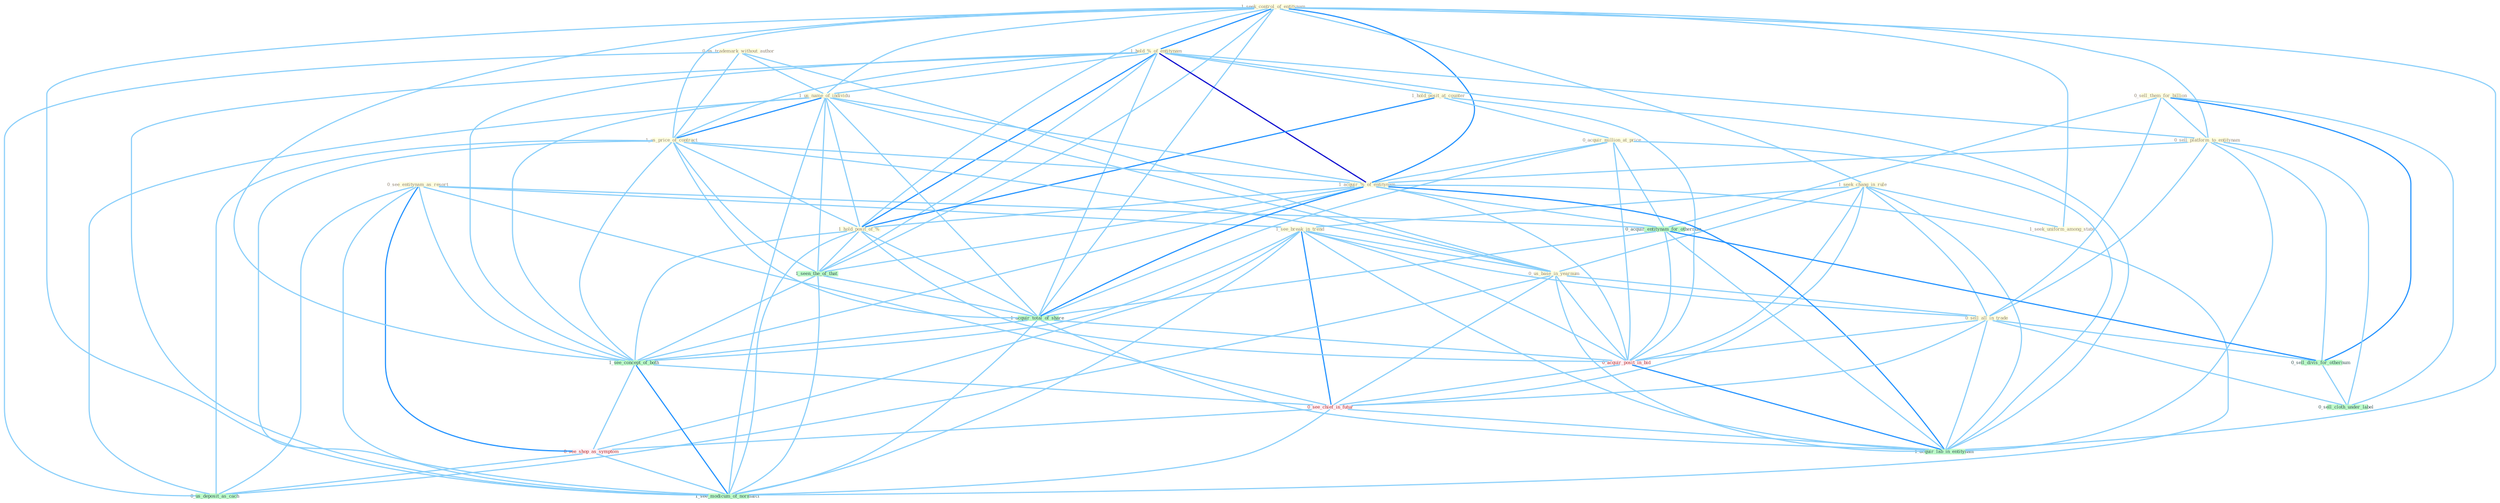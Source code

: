 Graph G{ 
    node
    [shape=polygon,style=filled,width=.5,height=.06,color="#BDFCC9",fixedsize=true,fontsize=4,
    fontcolor="#2f4f4f"];
    {node
    [color="#ffffe0", fontcolor="#8b7d6b"] "0_see_entitynam_as_resort " "1_seek_control_of_entitynam " "1_hold_%_of_entitynam " "0_us_trademark_without_author " "1_seek_chang_in_rule " "0_sell_them_for_billion " "1_see_break_in_trend " "1_hold_posit_at_counter " "0_sell_platform_to_entitynam " "1_us_name_of_individu " "0_acquir_million_at_price " "1_seek_uniform_among_state " "1_us_price_of_contract " "0_us_base_in_yearnum " "1_acquir_%_of_entitynam " "0_sell_all_in_trade " "1_hold_posit_of_% "}
{node [color="#fff0f5", fontcolor="#b22222"] "0_acquir_posit_in_bid " "0_see_chief_in_futur " "0_see_shop_as_symptom "}
edge [color="#B0E2FF"];

	"0_see_entitynam_as_resort " -- "1_see_break_in_trend " [w="1", color="#87cefa" ];
	"0_see_entitynam_as_resort " -- "0_acquir_entitynam_for_othernum " [w="1", color="#87cefa" ];
	"0_see_entitynam_as_resort " -- "1_see_concept_of_both " [w="1", color="#87cefa" ];
	"0_see_entitynam_as_resort " -- "0_see_chief_in_futur " [w="1", color="#87cefa" ];
	"0_see_entitynam_as_resort " -- "0_see_shop_as_symptom " [w="2", color="#1e90ff" , len=0.8];
	"0_see_entitynam_as_resort " -- "0_us_deposit_as_cach " [w="1", color="#87cefa" ];
	"0_see_entitynam_as_resort " -- "1_see_modicum_of_normalci " [w="1", color="#87cefa" ];
	"1_seek_control_of_entitynam " -- "1_hold_%_of_entitynam " [w="2", color="#1e90ff" , len=0.8];
	"1_seek_control_of_entitynam " -- "1_seek_chang_in_rule " [w="1", color="#87cefa" ];
	"1_seek_control_of_entitynam " -- "0_sell_platform_to_entitynam " [w="1", color="#87cefa" ];
	"1_seek_control_of_entitynam " -- "1_us_name_of_individu " [w="1", color="#87cefa" ];
	"1_seek_control_of_entitynam " -- "1_seek_uniform_among_state " [w="1", color="#87cefa" ];
	"1_seek_control_of_entitynam " -- "1_us_price_of_contract " [w="1", color="#87cefa" ];
	"1_seek_control_of_entitynam " -- "1_acquir_%_of_entitynam " [w="2", color="#1e90ff" , len=0.8];
	"1_seek_control_of_entitynam " -- "1_hold_posit_of_% " [w="1", color="#87cefa" ];
	"1_seek_control_of_entitynam " -- "1_seen_the_of_that " [w="1", color="#87cefa" ];
	"1_seek_control_of_entitynam " -- "1_acquir_total_of_share " [w="1", color="#87cefa" ];
	"1_seek_control_of_entitynam " -- "1_see_concept_of_both " [w="1", color="#87cefa" ];
	"1_seek_control_of_entitynam " -- "1_acquir_lab_in_entitynam " [w="1", color="#87cefa" ];
	"1_seek_control_of_entitynam " -- "1_see_modicum_of_normalci " [w="1", color="#87cefa" ];
	"1_hold_%_of_entitynam " -- "1_hold_posit_at_counter " [w="1", color="#87cefa" ];
	"1_hold_%_of_entitynam " -- "0_sell_platform_to_entitynam " [w="1", color="#87cefa" ];
	"1_hold_%_of_entitynam " -- "1_us_name_of_individu " [w="1", color="#87cefa" ];
	"1_hold_%_of_entitynam " -- "1_us_price_of_contract " [w="1", color="#87cefa" ];
	"1_hold_%_of_entitynam " -- "1_acquir_%_of_entitynam " [w="3", color="#0000cd" , len=0.6];
	"1_hold_%_of_entitynam " -- "1_hold_posit_of_% " [w="2", color="#1e90ff" , len=0.8];
	"1_hold_%_of_entitynam " -- "1_seen_the_of_that " [w="1", color="#87cefa" ];
	"1_hold_%_of_entitynam " -- "1_acquir_total_of_share " [w="1", color="#87cefa" ];
	"1_hold_%_of_entitynam " -- "1_see_concept_of_both " [w="1", color="#87cefa" ];
	"1_hold_%_of_entitynam " -- "1_acquir_lab_in_entitynam " [w="1", color="#87cefa" ];
	"1_hold_%_of_entitynam " -- "1_see_modicum_of_normalci " [w="1", color="#87cefa" ];
	"0_us_trademark_without_author " -- "1_us_name_of_individu " [w="1", color="#87cefa" ];
	"0_us_trademark_without_author " -- "1_us_price_of_contract " [w="1", color="#87cefa" ];
	"0_us_trademark_without_author " -- "0_us_base_in_yearnum " [w="1", color="#87cefa" ];
	"0_us_trademark_without_author " -- "0_us_deposit_as_cach " [w="1", color="#87cefa" ];
	"1_seek_chang_in_rule " -- "1_see_break_in_trend " [w="1", color="#87cefa" ];
	"1_seek_chang_in_rule " -- "1_seek_uniform_among_state " [w="1", color="#87cefa" ];
	"1_seek_chang_in_rule " -- "0_us_base_in_yearnum " [w="1", color="#87cefa" ];
	"1_seek_chang_in_rule " -- "0_sell_all_in_trade " [w="1", color="#87cefa" ];
	"1_seek_chang_in_rule " -- "0_acquir_posit_in_bid " [w="1", color="#87cefa" ];
	"1_seek_chang_in_rule " -- "0_see_chief_in_futur " [w="1", color="#87cefa" ];
	"1_seek_chang_in_rule " -- "1_acquir_lab_in_entitynam " [w="1", color="#87cefa" ];
	"0_sell_them_for_billion " -- "0_sell_platform_to_entitynam " [w="1", color="#87cefa" ];
	"0_sell_them_for_billion " -- "0_sell_all_in_trade " [w="1", color="#87cefa" ];
	"0_sell_them_for_billion " -- "0_acquir_entitynam_for_othernum " [w="1", color="#87cefa" ];
	"0_sell_them_for_billion " -- "0_sell_divis_for_othernum " [w="2", color="#1e90ff" , len=0.8];
	"0_sell_them_for_billion " -- "0_sell_cloth_under_label " [w="1", color="#87cefa" ];
	"1_see_break_in_trend " -- "0_us_base_in_yearnum " [w="1", color="#87cefa" ];
	"1_see_break_in_trend " -- "0_sell_all_in_trade " [w="1", color="#87cefa" ];
	"1_see_break_in_trend " -- "0_acquir_posit_in_bid " [w="1", color="#87cefa" ];
	"1_see_break_in_trend " -- "1_see_concept_of_both " [w="1", color="#87cefa" ];
	"1_see_break_in_trend " -- "0_see_chief_in_futur " [w="2", color="#1e90ff" , len=0.8];
	"1_see_break_in_trend " -- "0_see_shop_as_symptom " [w="1", color="#87cefa" ];
	"1_see_break_in_trend " -- "1_acquir_lab_in_entitynam " [w="1", color="#87cefa" ];
	"1_see_break_in_trend " -- "1_see_modicum_of_normalci " [w="1", color="#87cefa" ];
	"1_hold_posit_at_counter " -- "0_acquir_million_at_price " [w="1", color="#87cefa" ];
	"1_hold_posit_at_counter " -- "1_hold_posit_of_% " [w="2", color="#1e90ff" , len=0.8];
	"1_hold_posit_at_counter " -- "0_acquir_posit_in_bid " [w="1", color="#87cefa" ];
	"0_sell_platform_to_entitynam " -- "1_acquir_%_of_entitynam " [w="1", color="#87cefa" ];
	"0_sell_platform_to_entitynam " -- "0_sell_all_in_trade " [w="1", color="#87cefa" ];
	"0_sell_platform_to_entitynam " -- "0_sell_divis_for_othernum " [w="1", color="#87cefa" ];
	"0_sell_platform_to_entitynam " -- "0_sell_cloth_under_label " [w="1", color="#87cefa" ];
	"0_sell_platform_to_entitynam " -- "1_acquir_lab_in_entitynam " [w="1", color="#87cefa" ];
	"1_us_name_of_individu " -- "1_us_price_of_contract " [w="2", color="#1e90ff" , len=0.8];
	"1_us_name_of_individu " -- "0_us_base_in_yearnum " [w="1", color="#87cefa" ];
	"1_us_name_of_individu " -- "1_acquir_%_of_entitynam " [w="1", color="#87cefa" ];
	"1_us_name_of_individu " -- "1_hold_posit_of_% " [w="1", color="#87cefa" ];
	"1_us_name_of_individu " -- "1_seen_the_of_that " [w="1", color="#87cefa" ];
	"1_us_name_of_individu " -- "1_acquir_total_of_share " [w="1", color="#87cefa" ];
	"1_us_name_of_individu " -- "1_see_concept_of_both " [w="1", color="#87cefa" ];
	"1_us_name_of_individu " -- "0_us_deposit_as_cach " [w="1", color="#87cefa" ];
	"1_us_name_of_individu " -- "1_see_modicum_of_normalci " [w="1", color="#87cefa" ];
	"0_acquir_million_at_price " -- "1_acquir_%_of_entitynam " [w="1", color="#87cefa" ];
	"0_acquir_million_at_price " -- "0_acquir_entitynam_for_othernum " [w="1", color="#87cefa" ];
	"0_acquir_million_at_price " -- "1_acquir_total_of_share " [w="1", color="#87cefa" ];
	"0_acquir_million_at_price " -- "0_acquir_posit_in_bid " [w="1", color="#87cefa" ];
	"0_acquir_million_at_price " -- "1_acquir_lab_in_entitynam " [w="1", color="#87cefa" ];
	"1_us_price_of_contract " -- "0_us_base_in_yearnum " [w="1", color="#87cefa" ];
	"1_us_price_of_contract " -- "1_acquir_%_of_entitynam " [w="1", color="#87cefa" ];
	"1_us_price_of_contract " -- "1_hold_posit_of_% " [w="1", color="#87cefa" ];
	"1_us_price_of_contract " -- "1_seen_the_of_that " [w="1", color="#87cefa" ];
	"1_us_price_of_contract " -- "1_acquir_total_of_share " [w="1", color="#87cefa" ];
	"1_us_price_of_contract " -- "1_see_concept_of_both " [w="1", color="#87cefa" ];
	"1_us_price_of_contract " -- "0_us_deposit_as_cach " [w="1", color="#87cefa" ];
	"1_us_price_of_contract " -- "1_see_modicum_of_normalci " [w="1", color="#87cefa" ];
	"0_us_base_in_yearnum " -- "0_sell_all_in_trade " [w="1", color="#87cefa" ];
	"0_us_base_in_yearnum " -- "0_acquir_posit_in_bid " [w="1", color="#87cefa" ];
	"0_us_base_in_yearnum " -- "0_see_chief_in_futur " [w="1", color="#87cefa" ];
	"0_us_base_in_yearnum " -- "1_acquir_lab_in_entitynam " [w="1", color="#87cefa" ];
	"0_us_base_in_yearnum " -- "0_us_deposit_as_cach " [w="1", color="#87cefa" ];
	"1_acquir_%_of_entitynam " -- "1_hold_posit_of_% " [w="1", color="#87cefa" ];
	"1_acquir_%_of_entitynam " -- "0_acquir_entitynam_for_othernum " [w="1", color="#87cefa" ];
	"1_acquir_%_of_entitynam " -- "1_seen_the_of_that " [w="1", color="#87cefa" ];
	"1_acquir_%_of_entitynam " -- "1_acquir_total_of_share " [w="2", color="#1e90ff" , len=0.8];
	"1_acquir_%_of_entitynam " -- "0_acquir_posit_in_bid " [w="1", color="#87cefa" ];
	"1_acquir_%_of_entitynam " -- "1_see_concept_of_both " [w="1", color="#87cefa" ];
	"1_acquir_%_of_entitynam " -- "1_acquir_lab_in_entitynam " [w="2", color="#1e90ff" , len=0.8];
	"1_acquir_%_of_entitynam " -- "1_see_modicum_of_normalci " [w="1", color="#87cefa" ];
	"0_sell_all_in_trade " -- "0_sell_divis_for_othernum " [w="1", color="#87cefa" ];
	"0_sell_all_in_trade " -- "0_sell_cloth_under_label " [w="1", color="#87cefa" ];
	"0_sell_all_in_trade " -- "0_acquir_posit_in_bid " [w="1", color="#87cefa" ];
	"0_sell_all_in_trade " -- "0_see_chief_in_futur " [w="1", color="#87cefa" ];
	"0_sell_all_in_trade " -- "1_acquir_lab_in_entitynam " [w="1", color="#87cefa" ];
	"1_hold_posit_of_% " -- "1_seen_the_of_that " [w="1", color="#87cefa" ];
	"1_hold_posit_of_% " -- "1_acquir_total_of_share " [w="1", color="#87cefa" ];
	"1_hold_posit_of_% " -- "0_acquir_posit_in_bid " [w="1", color="#87cefa" ];
	"1_hold_posit_of_% " -- "1_see_concept_of_both " [w="1", color="#87cefa" ];
	"1_hold_posit_of_% " -- "1_see_modicum_of_normalci " [w="1", color="#87cefa" ];
	"0_acquir_entitynam_for_othernum " -- "0_sell_divis_for_othernum " [w="2", color="#1e90ff" , len=0.8];
	"0_acquir_entitynam_for_othernum " -- "1_acquir_total_of_share " [w="1", color="#87cefa" ];
	"0_acquir_entitynam_for_othernum " -- "0_acquir_posit_in_bid " [w="1", color="#87cefa" ];
	"0_acquir_entitynam_for_othernum " -- "1_acquir_lab_in_entitynam " [w="1", color="#87cefa" ];
	"1_seen_the_of_that " -- "1_acquir_total_of_share " [w="1", color="#87cefa" ];
	"1_seen_the_of_that " -- "1_see_concept_of_both " [w="1", color="#87cefa" ];
	"1_seen_the_of_that " -- "1_see_modicum_of_normalci " [w="1", color="#87cefa" ];
	"0_sell_divis_for_othernum " -- "0_sell_cloth_under_label " [w="1", color="#87cefa" ];
	"1_acquir_total_of_share " -- "0_acquir_posit_in_bid " [w="1", color="#87cefa" ];
	"1_acquir_total_of_share " -- "1_see_concept_of_both " [w="1", color="#87cefa" ];
	"1_acquir_total_of_share " -- "1_acquir_lab_in_entitynam " [w="1", color="#87cefa" ];
	"1_acquir_total_of_share " -- "1_see_modicum_of_normalci " [w="1", color="#87cefa" ];
	"0_acquir_posit_in_bid " -- "0_see_chief_in_futur " [w="1", color="#87cefa" ];
	"0_acquir_posit_in_bid " -- "1_acquir_lab_in_entitynam " [w="2", color="#1e90ff" , len=0.8];
	"1_see_concept_of_both " -- "0_see_chief_in_futur " [w="1", color="#87cefa" ];
	"1_see_concept_of_both " -- "0_see_shop_as_symptom " [w="1", color="#87cefa" ];
	"1_see_concept_of_both " -- "1_see_modicum_of_normalci " [w="2", color="#1e90ff" , len=0.8];
	"0_see_chief_in_futur " -- "0_see_shop_as_symptom " [w="1", color="#87cefa" ];
	"0_see_chief_in_futur " -- "1_acquir_lab_in_entitynam " [w="1", color="#87cefa" ];
	"0_see_chief_in_futur " -- "1_see_modicum_of_normalci " [w="1", color="#87cefa" ];
	"0_see_shop_as_symptom " -- "0_us_deposit_as_cach " [w="1", color="#87cefa" ];
	"0_see_shop_as_symptom " -- "1_see_modicum_of_normalci " [w="1", color="#87cefa" ];
}